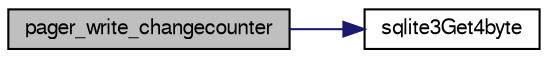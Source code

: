 digraph "pager_write_changecounter"
{
  edge [fontname="FreeSans",fontsize="10",labelfontname="FreeSans",labelfontsize="10"];
  node [fontname="FreeSans",fontsize="10",shape=record];
  rankdir="LR";
  Node197688 [label="pager_write_changecounter",height=0.2,width=0.4,color="black", fillcolor="grey75", style="filled", fontcolor="black"];
  Node197688 -> Node197689 [color="midnightblue",fontsize="10",style="solid",fontname="FreeSans"];
  Node197689 [label="sqlite3Get4byte",height=0.2,width=0.4,color="black", fillcolor="white", style="filled",URL="$sqlite3_8c.html#a2924627e99ca211030e954405a10f5e8"];
}
